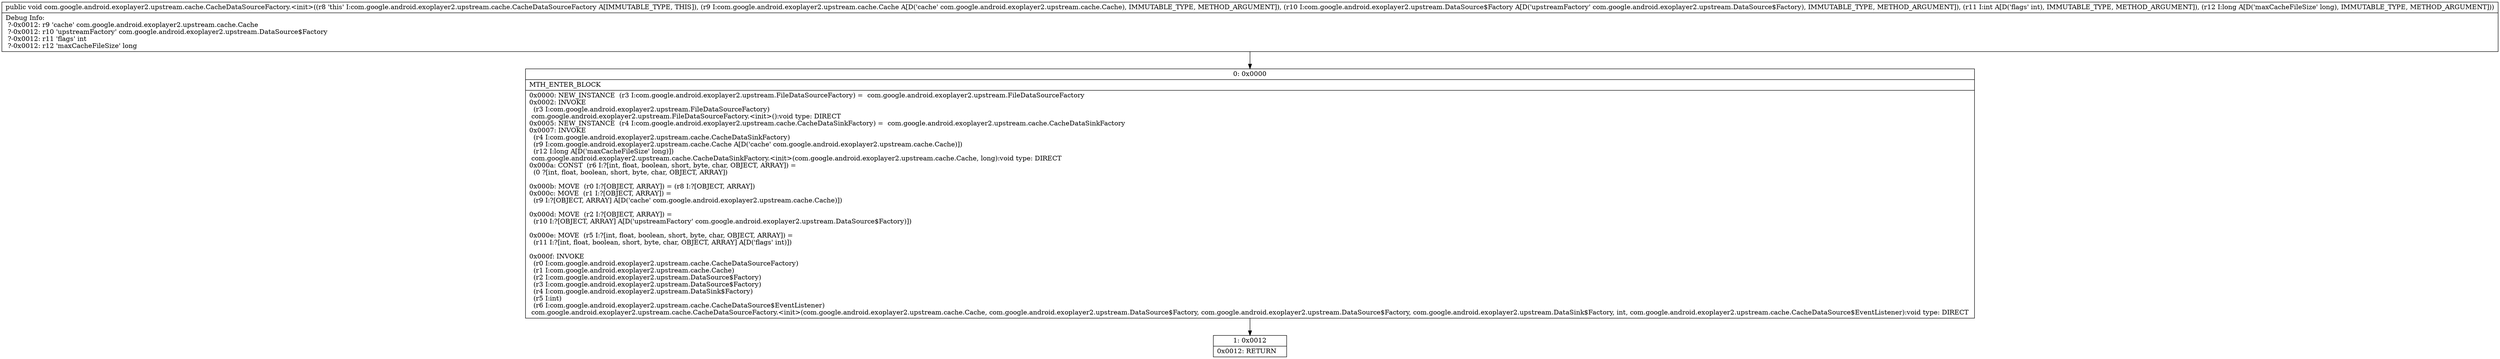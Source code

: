 digraph "CFG forcom.google.android.exoplayer2.upstream.cache.CacheDataSourceFactory.\<init\>(Lcom\/google\/android\/exoplayer2\/upstream\/cache\/Cache;Lcom\/google\/android\/exoplayer2\/upstream\/DataSource$Factory;IJ)V" {
Node_0 [shape=record,label="{0\:\ 0x0000|MTH_ENTER_BLOCK\l|0x0000: NEW_INSTANCE  (r3 I:com.google.android.exoplayer2.upstream.FileDataSourceFactory) =  com.google.android.exoplayer2.upstream.FileDataSourceFactory \l0x0002: INVOKE  \l  (r3 I:com.google.android.exoplayer2.upstream.FileDataSourceFactory)\l com.google.android.exoplayer2.upstream.FileDataSourceFactory.\<init\>():void type: DIRECT \l0x0005: NEW_INSTANCE  (r4 I:com.google.android.exoplayer2.upstream.cache.CacheDataSinkFactory) =  com.google.android.exoplayer2.upstream.cache.CacheDataSinkFactory \l0x0007: INVOKE  \l  (r4 I:com.google.android.exoplayer2.upstream.cache.CacheDataSinkFactory)\l  (r9 I:com.google.android.exoplayer2.upstream.cache.Cache A[D('cache' com.google.android.exoplayer2.upstream.cache.Cache)])\l  (r12 I:long A[D('maxCacheFileSize' long)])\l com.google.android.exoplayer2.upstream.cache.CacheDataSinkFactory.\<init\>(com.google.android.exoplayer2.upstream.cache.Cache, long):void type: DIRECT \l0x000a: CONST  (r6 I:?[int, float, boolean, short, byte, char, OBJECT, ARRAY]) = \l  (0 ?[int, float, boolean, short, byte, char, OBJECT, ARRAY])\l \l0x000b: MOVE  (r0 I:?[OBJECT, ARRAY]) = (r8 I:?[OBJECT, ARRAY]) \l0x000c: MOVE  (r1 I:?[OBJECT, ARRAY]) = \l  (r9 I:?[OBJECT, ARRAY] A[D('cache' com.google.android.exoplayer2.upstream.cache.Cache)])\l \l0x000d: MOVE  (r2 I:?[OBJECT, ARRAY]) = \l  (r10 I:?[OBJECT, ARRAY] A[D('upstreamFactory' com.google.android.exoplayer2.upstream.DataSource$Factory)])\l \l0x000e: MOVE  (r5 I:?[int, float, boolean, short, byte, char, OBJECT, ARRAY]) = \l  (r11 I:?[int, float, boolean, short, byte, char, OBJECT, ARRAY] A[D('flags' int)])\l \l0x000f: INVOKE  \l  (r0 I:com.google.android.exoplayer2.upstream.cache.CacheDataSourceFactory)\l  (r1 I:com.google.android.exoplayer2.upstream.cache.Cache)\l  (r2 I:com.google.android.exoplayer2.upstream.DataSource$Factory)\l  (r3 I:com.google.android.exoplayer2.upstream.DataSource$Factory)\l  (r4 I:com.google.android.exoplayer2.upstream.DataSink$Factory)\l  (r5 I:int)\l  (r6 I:com.google.android.exoplayer2.upstream.cache.CacheDataSource$EventListener)\l com.google.android.exoplayer2.upstream.cache.CacheDataSourceFactory.\<init\>(com.google.android.exoplayer2.upstream.cache.Cache, com.google.android.exoplayer2.upstream.DataSource$Factory, com.google.android.exoplayer2.upstream.DataSource$Factory, com.google.android.exoplayer2.upstream.DataSink$Factory, int, com.google.android.exoplayer2.upstream.cache.CacheDataSource$EventListener):void type: DIRECT \l}"];
Node_1 [shape=record,label="{1\:\ 0x0012|0x0012: RETURN   \l}"];
MethodNode[shape=record,label="{public void com.google.android.exoplayer2.upstream.cache.CacheDataSourceFactory.\<init\>((r8 'this' I:com.google.android.exoplayer2.upstream.cache.CacheDataSourceFactory A[IMMUTABLE_TYPE, THIS]), (r9 I:com.google.android.exoplayer2.upstream.cache.Cache A[D('cache' com.google.android.exoplayer2.upstream.cache.Cache), IMMUTABLE_TYPE, METHOD_ARGUMENT]), (r10 I:com.google.android.exoplayer2.upstream.DataSource$Factory A[D('upstreamFactory' com.google.android.exoplayer2.upstream.DataSource$Factory), IMMUTABLE_TYPE, METHOD_ARGUMENT]), (r11 I:int A[D('flags' int), IMMUTABLE_TYPE, METHOD_ARGUMENT]), (r12 I:long A[D('maxCacheFileSize' long), IMMUTABLE_TYPE, METHOD_ARGUMENT]))  | Debug Info:\l  ?\-0x0012: r9 'cache' com.google.android.exoplayer2.upstream.cache.Cache\l  ?\-0x0012: r10 'upstreamFactory' com.google.android.exoplayer2.upstream.DataSource$Factory\l  ?\-0x0012: r11 'flags' int\l  ?\-0x0012: r12 'maxCacheFileSize' long\l}"];
MethodNode -> Node_0;
Node_0 -> Node_1;
}

